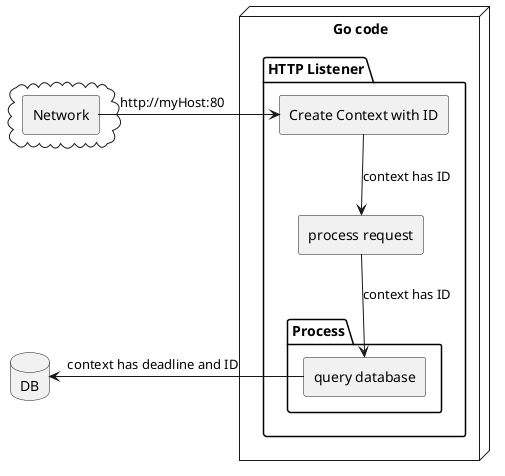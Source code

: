 @startuml
cloud {
  rectangle "Network" as int
}

node "Go code" {
  package "HTTP Listener" {
    rectangle "Create Context with ID" as context
    rectangle "process request" as process
    package "Process" {
      rectangle "query database" as query
    }
  }
}

database "DB"

int -right-> context : " http://myHost:80           "
context --> process : context has ID
process --> query : context has ID
query -left-> DB : "context has deadline and ID              "
@enduml
